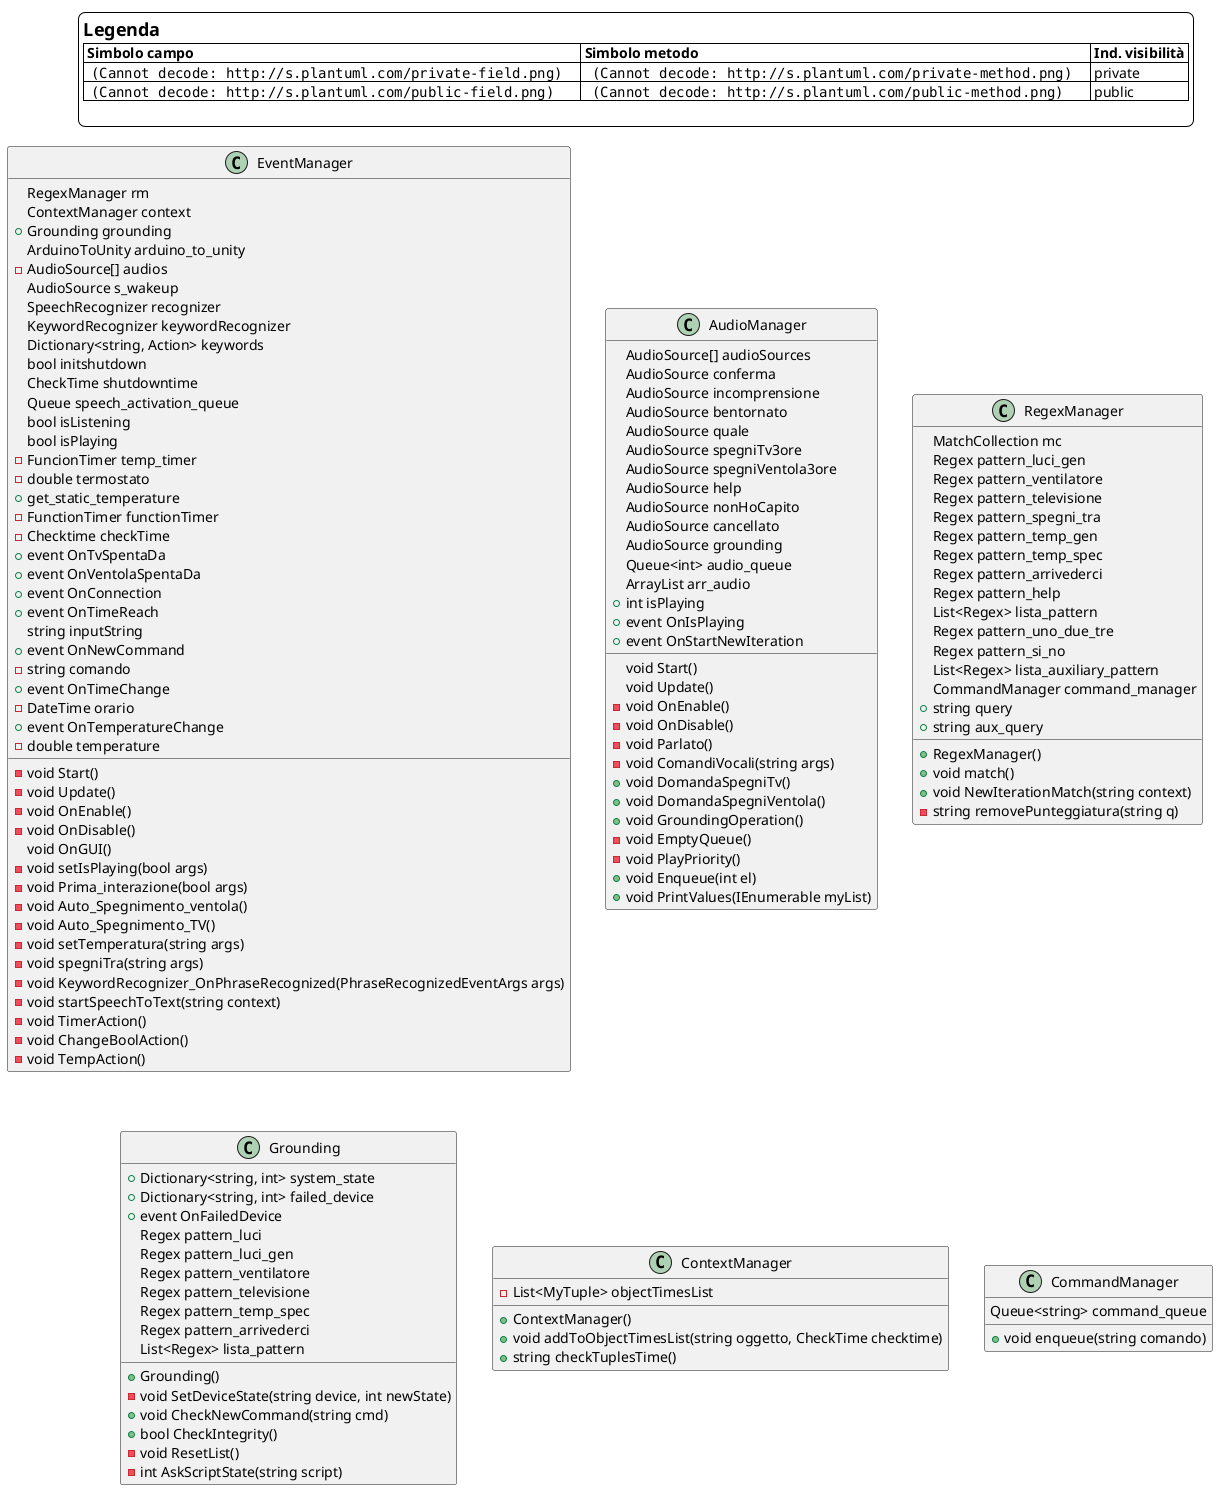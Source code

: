 @startuml

skinparam legendBackgroundColor #ffffff

legend top right
=Legenda
|= Simbolo campo |= Simbolo metodo |= Ind. visibilità |
|  <img:http://s.plantuml.com/private-field.png>     |   <img:http://s.plantuml.com/private-method.png>     | private |
|  <img:http://s.plantuml.com/public-field.png>     |   <img:http://s.plantuml.com/public-method.png>     | public |

endlegend

class EventManager {

    RegexManager rm
    ContextManager context
    + Grounding grounding
    ArduinoToUnity arduino_to_unity
    - AudioSource[] audios
    AudioSource s_wakeup
    SpeechRecognizer recognizer
    KeywordRecognizer keywordRecognizer
    Dictionary<string, Action> keywords
    bool initshutdown
    CheckTime shutdowntime
    Queue speech_activation_queue
    bool isListening
    bool isPlaying
    - FuncionTimer temp_timer
    - double termostato
    + get_static_temperature
    - FunctionTimer functionTimer
    - Checktime checkTime
    + event OnTvSpentaDa
    + event OnVentolaSpentaDa
    + event OnConnection
    + event OnTimeReach
    string inputString
    + event OnNewCommand
    - string comando
    + event OnTimeChange
    - DateTime orario
    + event OnTemperatureChange
    - double temperature

    - void Start()
    - void Update()
    - void OnEnable()
    - void OnDisable()
    void OnGUI()
    - void setIsPlaying(bool args)
    - void Prima_interazione(bool args)
    - void Auto_Spegnimento_ventola()
    - void Auto_Spegnimento_TV()
    - void setTemperatura(string args)
    - void spegniTra(string args)
    - void KeywordRecognizer_OnPhraseRecognized(PhraseRecognizedEventArgs args)
    - void startSpeechToText(string context)
    - void TimerAction()
    - void ChangeBoolAction()
    - void TempAction()

}



class AudioManager {

    AudioSource[] audioSources
    AudioSource conferma
    AudioSource incomprensione
    AudioSource bentornato
    AudioSource quale
    AudioSource spegniTv3ore
    AudioSource spegniVentola3ore
    AudioSource help
    AudioSource nonHoCapito
    AudioSource cancellato
    AudioSource grounding
    Queue<int> audio_queue
    ArrayList arr_audio
    + int isPlaying
    + event OnIsPlaying
    + event OnStartNewIteration

    void Start()
    void Update()
    - void OnEnable()
    - void OnDisable()
    - void Parlato()
    - void ComandiVocali(string args)
    + void DomandaSpegniTv()
    + void DomandaSpegniVentola()
    + void GroundingOperation()
    - void EmptyQueue()
    - void PlayPriority()
    + void Enqueue(int el)
    + void PrintValues(IEnumerable myList)

}

class RegexManager {

    MatchCollection mc
    Regex pattern_luci_gen
    Regex pattern_ventilatore
    Regex pattern_televisione
    Regex pattern_spegni_tra
    Regex pattern_temp_gen
    Regex pattern_temp_spec
    Regex pattern_arrivederci
    Regex pattern_help
    List<Regex> lista_pattern
    Regex pattern_uno_due_tre
    Regex pattern_si_no
    List<Regex> lista_auxiliary_pattern
    CommandManager command_manager
    + string query
    + string aux_query

    + RegexManager()
    + void match()
    + void NewIterationMatch(string context)
    - string removePunteggiatura(string q)
}

class Grounding {

    + Dictionary<string, int> system_state
    + Dictionary<string, int> failed_device
    + event OnFailedDevice
    Regex pattern_luci
    Regex pattern_luci_gen
    Regex pattern_ventilatore
    Regex pattern_televisione
    Regex pattern_temp_spec
    Regex pattern_arrivederci
    List<Regex> lista_pattern

    + Grounding()
    - void SetDeviceState(string device, int newState)
    + void CheckNewCommand(string cmd)
    + bool CheckIntegrity()
    - void ResetList()
    - int AskScriptState(string script)
}

class ContextManager {

    - List<MyTuple> objectTimesList

    + ContextManager()
    + void addToObjectTimesList(string oggetto, CheckTime checktime)
    + string checkTuplesTime()

}

class CommandManager {

    Queue<string> command_queue

    + void enqueue(string comando)

}



@enduml